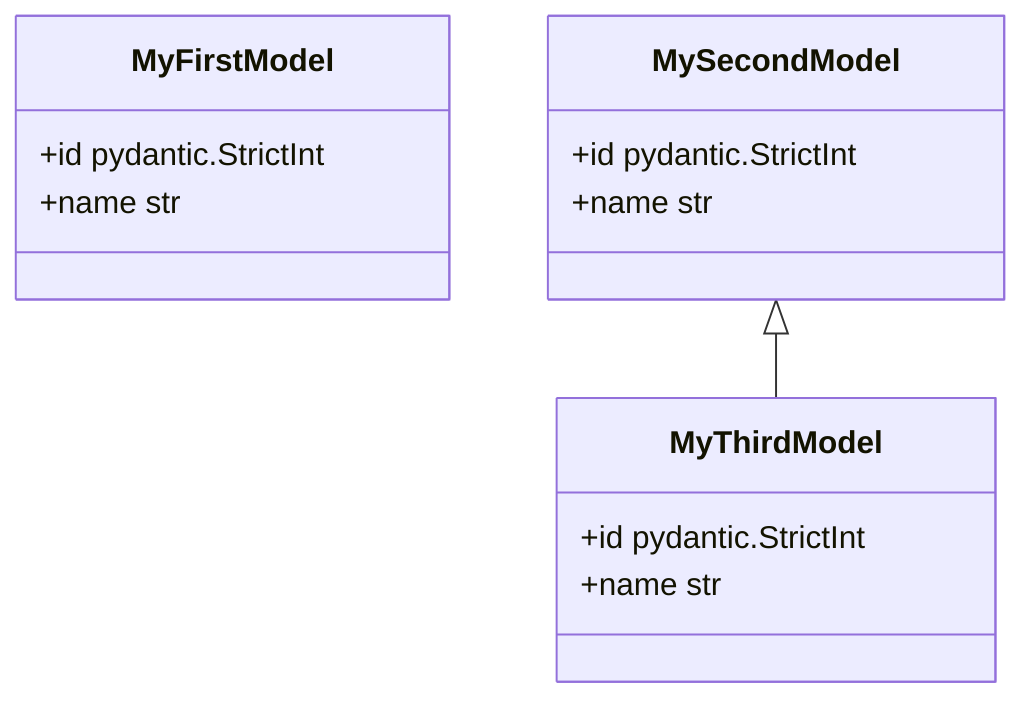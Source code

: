 classDiagram
    class MyFirstModel{
        +id pydantic.StrictInt
        +name str
    }
    MySecondModel <|-- MyThirdModel
    class MySecondModel{
        +id pydantic.StrictInt
        +name str
    }
    class MyThirdModel{
        +id pydantic.StrictInt
        +name str
    }